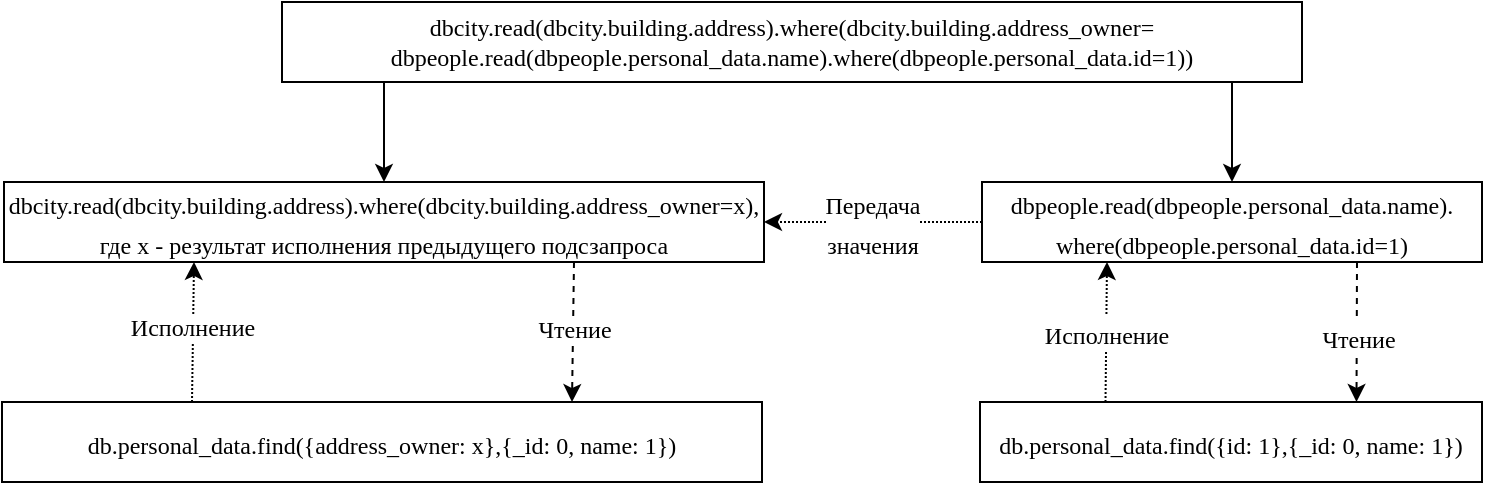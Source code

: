 <mxfile version="25.0.2">
  <diagram name="Страница 1" id="YFkreIH9KbqsG9Su4lgm">
    <mxGraphModel dx="1195" dy="703" grid="1" gridSize="10" guides="1" tooltips="1" connect="1" arrows="1" fold="1" page="1" pageScale="1" pageWidth="827" pageHeight="1169" math="0" shadow="0">
      <root>
        <mxCell id="0" />
        <mxCell id="1" parent="0" />
        <mxCell id="8Ky44_infqaKiyr_MDjT-3" value="&lt;font face=&quot;Times New Roman&quot;&gt;&lt;font style=&quot;font-size: 12px;&quot;&gt;dbcity.read(dbcity.building.address).where(&lt;/font&gt;dbcity.building.address_owner=&lt;br&gt;&lt;font style=&quot;font-size: 12px;&quot;&gt;dbpeople.re&lt;font style=&quot;font-size: 12px;&quot;&gt;ad(&lt;/font&gt;&lt;/font&gt;&lt;font style=&quot;font-size: 12px;&quot;&gt;&lt;font style=&quot;font-size: 12px;&quot;&gt;dbpeople.personal_data.name).where(dbpeople.personal_data.id=1&lt;/font&gt;))&lt;/font&gt;&lt;/font&gt;" style="rounded=0;whiteSpace=wrap;html=1;" parent="1" vertex="1">
          <mxGeometry x="210" y="160" width="510" height="40" as="geometry" />
        </mxCell>
        <mxCell id="8Ky44_infqaKiyr_MDjT-5" value="&lt;font style=&quot;font-size: 12px;&quot;&gt;dbcity.read(dbcity.&lt;span style=&quot;border-color: var(--border-color);&quot; class=&quot;ezkurwreuab5ozgtqnkl&quot;&gt;&lt;span style=&quot;border-color: var(--border-color);&quot; lang=&quot;EN-US&quot;&gt;building&lt;/span&gt;&lt;/span&gt;&lt;span style=&quot;border-color: var(--border-color);&quot; lang=&quot;EN-US&quot;&gt;.address).where(dbcity.building.address_owner=x),&lt;br&gt;где x - результат исполнения предыдущего подсзапроса&lt;/span&gt;&lt;/font&gt;" style="rounded=0;whiteSpace=wrap;html=1;fontFamily=Times New Roman;fontSize=16;" parent="1" vertex="1">
          <mxGeometry x="71" y="250" width="380" height="40" as="geometry" />
        </mxCell>
        <mxCell id="8Ky44_infqaKiyr_MDjT-7" value="&lt;font style=&quot;font-size: 12px;&quot;&gt;db.&lt;span class=&quot;ezkurwreuab5ozgtqnkl&quot;&gt;&lt;span style=&quot;font-family: &amp;quot;Times New Roman&amp;quot;, serif;&quot; lang=&quot;EN-US&quot;&gt;personal&lt;/span&gt;&lt;/span&gt;&lt;span style=&quot;font-family: &amp;quot;Times New Roman&amp;quot;, serif;&quot; lang=&quot;EN-US&quot;&gt;_&lt;span class=&quot;ezkurwreuab5ozgtqnkl&quot;&gt;data&lt;/span&gt;&lt;/span&gt;&lt;span style=&quot;font-family: &amp;quot;Times New Roman&amp;quot;, serif;&quot; lang=&quot;EN-US&quot;&gt;.find({id: 1},{_id: 0, name: 1})&lt;/span&gt;&lt;/font&gt;" style="rounded=0;whiteSpace=wrap;html=1;fontFamily=Times New Roman;fontSize=16;" parent="1" vertex="1">
          <mxGeometry x="559" y="360" width="251" height="40" as="geometry" />
        </mxCell>
        <mxCell id="8Ky44_infqaKiyr_MDjT-9" value="" style="rounded=0;whiteSpace=wrap;html=1;fontFamily=Times New Roman;fontSize=16;" parent="1" vertex="1">
          <mxGeometry x="658" y="290" width="20" as="geometry" />
        </mxCell>
        <mxCell id="8Ky44_infqaKiyr_MDjT-10" value="" style="rounded=0;whiteSpace=wrap;html=1;fontFamily=Times New Roman;fontSize=16;" parent="1" vertex="1">
          <mxGeometry x="169" y="210" width="20" as="geometry" />
        </mxCell>
        <mxCell id="8Ky44_infqaKiyr_MDjT-12" value="&lt;font style=&quot;font-size: 12px;&quot;&gt;dbpeople.read(dbpeople.personal_data.name).&lt;br&gt;where(dbpeople.personal_data.id=1)&lt;/font&gt;" style="rounded=0;whiteSpace=wrap;html=1;fontFamily=Times New Roman;fontSize=16;" parent="1" vertex="1">
          <mxGeometry x="560" y="250" width="250" height="40" as="geometry" />
        </mxCell>
        <mxCell id="8Ky44_infqaKiyr_MDjT-13" value="" style="rounded=0;whiteSpace=wrap;html=1;fontFamily=Times New Roman;fontSize=16;" parent="1" vertex="1">
          <mxGeometry x="569" y="210" width="20" as="geometry" />
        </mxCell>
        <mxCell id="8Ky44_infqaKiyr_MDjT-14" value="" style="endArrow=classic;html=1;rounded=0;fontFamily=Times New Roman;fontSize=16;exitX=0.5;exitY=1;exitDx=0;exitDy=0;entryX=0.5;entryY=0;entryDx=0;entryDy=0;" parent="1" source="CA3wugjqflJWszcwqzMW-31" target="8Ky44_infqaKiyr_MDjT-12" edge="1">
          <mxGeometry width="50" height="50" relative="1" as="geometry">
            <mxPoint x="639" y="200" as="sourcePoint" />
            <mxPoint x="650" y="230" as="targetPoint" />
          </mxGeometry>
        </mxCell>
        <mxCell id="8Ky44_infqaKiyr_MDjT-18" value="" style="endArrow=classic;html=1;rounded=0;dashed=1;fontFamily=Times New Roman;fontSize=16;entryX=0.75;entryY=0;entryDx=0;entryDy=0;exitX=0.75;exitY=1;exitDx=0;exitDy=0;" parent="1" source="8Ky44_infqaKiyr_MDjT-12" target="8Ky44_infqaKiyr_MDjT-7" edge="1">
          <mxGeometry width="50" height="50" relative="1" as="geometry">
            <mxPoint x="738" y="320" as="sourcePoint" />
            <mxPoint x="668" y="350" as="targetPoint" />
          </mxGeometry>
        </mxCell>
        <mxCell id="8Ky44_infqaKiyr_MDjT-19" value="&lt;font style=&quot;font-size: 12px;&quot;&gt;Чтение&lt;/font&gt;" style="edgeLabel;html=1;align=center;verticalAlign=middle;resizable=0;points=[];fontSize=16;fontFamily=Times New Roman;" parent="8Ky44_infqaKiyr_MDjT-18" vertex="1" connectable="0">
          <mxGeometry x="-0.436" y="-1" relative="1" as="geometry">
            <mxPoint x="1" y="17" as="offset" />
          </mxGeometry>
        </mxCell>
        <mxCell id="8Ky44_infqaKiyr_MDjT-21" value="" style="endArrow=classic;html=1;rounded=0;dashed=1;fontFamily=Times New Roman;fontSize=16;dashPattern=1 1;exitX=0.25;exitY=0;exitDx=0;exitDy=0;entryX=0.25;entryY=1;entryDx=0;entryDy=0;" parent="1" source="8Ky44_infqaKiyr_MDjT-7" target="8Ky44_infqaKiyr_MDjT-12" edge="1">
          <mxGeometry width="50" height="50" relative="1" as="geometry">
            <mxPoint x="588" y="340" as="sourcePoint" />
            <mxPoint x="498" y="320" as="targetPoint" />
          </mxGeometry>
        </mxCell>
        <mxCell id="8Ky44_infqaKiyr_MDjT-22" value="&lt;font style=&quot;font-size: 12px;&quot;&gt;Исполнение&lt;/font&gt;" style="edgeLabel;html=1;align=center;verticalAlign=middle;resizable=0;points=[];fontSize=16;fontFamily=Times New Roman;" parent="8Ky44_infqaKiyr_MDjT-21" vertex="1" connectable="0">
          <mxGeometry x="-0.527" relative="1" as="geometry">
            <mxPoint y="-19" as="offset" />
          </mxGeometry>
        </mxCell>
        <mxCell id="8Ky44_infqaKiyr_MDjT-23" value="" style="endArrow=classic;html=1;rounded=0;dashed=1;dashPattern=1 1;fontFamily=Times New Roman;fontSize=16;entryX=1;entryY=0.5;entryDx=0;entryDy=0;exitX=0;exitY=0.5;exitDx=0;exitDy=0;" parent="1" source="8Ky44_infqaKiyr_MDjT-12" target="8Ky44_infqaKiyr_MDjT-5" edge="1">
          <mxGeometry width="50" height="50" relative="1" as="geometry">
            <mxPoint x="429" y="360" as="sourcePoint" />
            <mxPoint x="479" y="310" as="targetPoint" />
          </mxGeometry>
        </mxCell>
        <mxCell id="8Ky44_infqaKiyr_MDjT-24" value="&lt;font style=&quot;font-size: 12px;&quot;&gt;Передача&lt;br&gt;значения&lt;/font&gt;" style="edgeLabel;html=1;align=center;verticalAlign=middle;resizable=0;points=[];fontSize=16;fontFamily=Times New Roman;" parent="8Ky44_infqaKiyr_MDjT-23" vertex="1" connectable="0">
          <mxGeometry x="-0.379" y="1" relative="1" as="geometry">
            <mxPoint x="-21" y="-1" as="offset" />
          </mxGeometry>
        </mxCell>
        <mxCell id="0iqPuGfPXbqopkNXuGml-3" value="&lt;font style=&quot;font-size: 12px;&quot;&gt;db.&lt;span style=&quot;border-color: var(--border-color);&quot; class=&quot;ezkurwreuab5ozgtqnkl&quot;&gt;&lt;span style=&quot;border-color: var(--border-color); font-family: &amp;quot;Times New Roman&amp;quot;, serif;&quot; lang=&quot;EN-US&quot;&gt;personal&lt;/span&gt;&lt;/span&gt;&lt;span style=&quot;border-color: var(--border-color); font-family: &amp;quot;Times New Roman&amp;quot;, serif;&quot; lang=&quot;EN-US&quot;&gt;_&lt;span style=&quot;border-color: var(--border-color);&quot; class=&quot;ezkurwreuab5ozgtqnkl&quot;&gt;data&lt;/span&gt;&lt;/span&gt;&lt;span style=&quot;border-color: var(--border-color); font-family: &amp;quot;Times New Roman&amp;quot;, serif;&quot; lang=&quot;EN-US&quot;&gt;.find({address_owner: x},{_id: 0, name: 1})&lt;/span&gt;&lt;/font&gt;" style="rounded=0;whiteSpace=wrap;html=1;fontFamily=Times New Roman;fontSize=16;" parent="1" vertex="1">
          <mxGeometry x="70" y="360" width="380" height="40" as="geometry" />
        </mxCell>
        <mxCell id="0iqPuGfPXbqopkNXuGml-6" value="" style="endArrow=classic;html=1;rounded=0;fontSize=12;entryX=0.75;entryY=0;entryDx=0;entryDy=0;dashed=1;exitX=0.75;exitY=1;exitDx=0;exitDy=0;" parent="1" source="8Ky44_infqaKiyr_MDjT-5" target="0iqPuGfPXbqopkNXuGml-3" edge="1">
          <mxGeometry width="50" height="50" relative="1" as="geometry">
            <mxPoint x="380" y="320" as="sourcePoint" />
            <mxPoint x="520" y="290" as="targetPoint" />
          </mxGeometry>
        </mxCell>
        <mxCell id="0iqPuGfPXbqopkNXuGml-10" value="&lt;font face=&quot;Times New Roman&quot; style=&quot;font-size: 12px;&quot;&gt;Чтение&lt;/font&gt;" style="edgeLabel;html=1;align=center;verticalAlign=middle;resizable=0;points=[];fontSize=12;" parent="0iqPuGfPXbqopkNXuGml-6" vertex="1" connectable="0">
          <mxGeometry x="0.353" y="3" relative="1" as="geometry">
            <mxPoint x="-3" y="-14" as="offset" />
          </mxGeometry>
        </mxCell>
        <mxCell id="0iqPuGfPXbqopkNXuGml-8" value="" style="endArrow=classic;html=1;rounded=0;fontSize=12;exitX=0.25;exitY=0;exitDx=0;exitDy=0;dashed=1;dashPattern=1 1;entryX=0.25;entryY=1;entryDx=0;entryDy=0;" parent="1" source="0iqPuGfPXbqopkNXuGml-3" target="8Ky44_infqaKiyr_MDjT-5" edge="1">
          <mxGeometry width="50" height="50" relative="1" as="geometry">
            <mxPoint x="470" y="340" as="sourcePoint" />
            <mxPoint x="170" y="320" as="targetPoint" />
          </mxGeometry>
        </mxCell>
        <mxCell id="0iqPuGfPXbqopkNXuGml-9" value="&lt;font face=&quot;Times New Roman&quot;&gt;Исполнение&lt;/font&gt;" style="edgeLabel;html=1;align=center;verticalAlign=middle;resizable=0;points=[];fontSize=12;" parent="0iqPuGfPXbqopkNXuGml-8" vertex="1" connectable="0">
          <mxGeometry x="-0.503" relative="1" as="geometry">
            <mxPoint y="-20" as="offset" />
          </mxGeometry>
        </mxCell>
        <mxCell id="0iqPuGfPXbqopkNXuGml-11" value="" style="rounded=0;whiteSpace=wrap;html=1;fontFamily=Times New Roman;fontSize=12;" parent="1" vertex="1">
          <mxGeometry x="310" y="290" width="30" as="geometry" />
        </mxCell>
        <mxCell id="0iqPuGfPXbqopkNXuGml-14" value="" style="rounded=0;whiteSpace=wrap;html=1;fontFamily=Times New Roman;fontSize=12;" parent="1" vertex="1">
          <mxGeometry x="200" y="290" width="30" as="geometry" />
        </mxCell>
        <mxCell id="CA3wugjqflJWszcwqzMW-4" value="" style="rounded=0;whiteSpace=wrap;html=1;fontSize=12;" parent="1" vertex="1">
          <mxGeometry x="548" y="290" width="20" as="geometry" />
        </mxCell>
        <mxCell id="CA3wugjqflJWszcwqzMW-5" value="" style="rounded=0;whiteSpace=wrap;html=1;fontSize=12;" parent="1" vertex="1">
          <mxGeometry x="688" y="290" width="20" as="geometry" />
        </mxCell>
        <mxCell id="CA3wugjqflJWszcwqzMW-6" value="" style="rounded=0;whiteSpace=wrap;html=1;fontSize=12;" parent="1" vertex="1">
          <mxGeometry x="541.5" y="210" width="80" as="geometry" />
        </mxCell>
        <mxCell id="CA3wugjqflJWszcwqzMW-9" value="" style="rounded=0;whiteSpace=wrap;html=1;fontSize=12;" parent="1" vertex="1">
          <mxGeometry x="599" y="210" width="20" as="geometry" />
        </mxCell>
        <mxCell id="CA3wugjqflJWszcwqzMW-14" value="" style="endArrow=classic;html=1;rounded=0;fontSize=12;entryX=0.5;entryY=0;entryDx=0;entryDy=0;exitX=0.5;exitY=1;exitDx=0;exitDy=0;" parent="1" source="CA3wugjqflJWszcwqzMW-30" target="8Ky44_infqaKiyr_MDjT-5" edge="1">
          <mxGeometry width="50" height="50" relative="1" as="geometry">
            <mxPoint x="320" y="220" as="sourcePoint" />
            <mxPoint x="339" y="240" as="targetPoint" />
          </mxGeometry>
        </mxCell>
        <mxCell id="CA3wugjqflJWszcwqzMW-27" value="" style="rounded=0;whiteSpace=wrap;html=1;fontFamily=Times New Roman;fontSize=12;" parent="1" vertex="1">
          <mxGeometry x="159" y="200" width="20" as="geometry" />
        </mxCell>
        <mxCell id="CA3wugjqflJWszcwqzMW-28" value="" style="rounded=0;whiteSpace=wrap;html=1;fontFamily=Times New Roman;fontSize=12;" parent="1" vertex="1">
          <mxGeometry x="629" y="200" width="20" as="geometry" />
        </mxCell>
        <mxCell id="CA3wugjqflJWszcwqzMW-30" value="" style="rounded=0;whiteSpace=wrap;html=1;fontFamily=Times New Roman;fontSize=12;" parent="1" vertex="1">
          <mxGeometry x="251" y="200" width="20" as="geometry" />
        </mxCell>
        <mxCell id="CA3wugjqflJWszcwqzMW-31" value="" style="rounded=0;whiteSpace=wrap;html=1;fontFamily=Times New Roman;fontSize=12;" parent="1" vertex="1">
          <mxGeometry x="660" y="200" width="50" as="geometry" />
        </mxCell>
      </root>
    </mxGraphModel>
  </diagram>
</mxfile>
